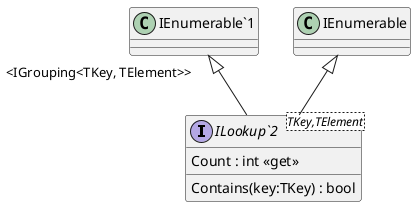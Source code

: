 @startuml
interface "ILookup`2"<TKey,TElement> {
    Count : int <<get>>
    Contains(key:TKey) : bool
}
"IEnumerable`1" "<IGrouping<TKey, TElement>>" <|-- "ILookup`2"
IEnumerable <|-- "ILookup`2"
@enduml
